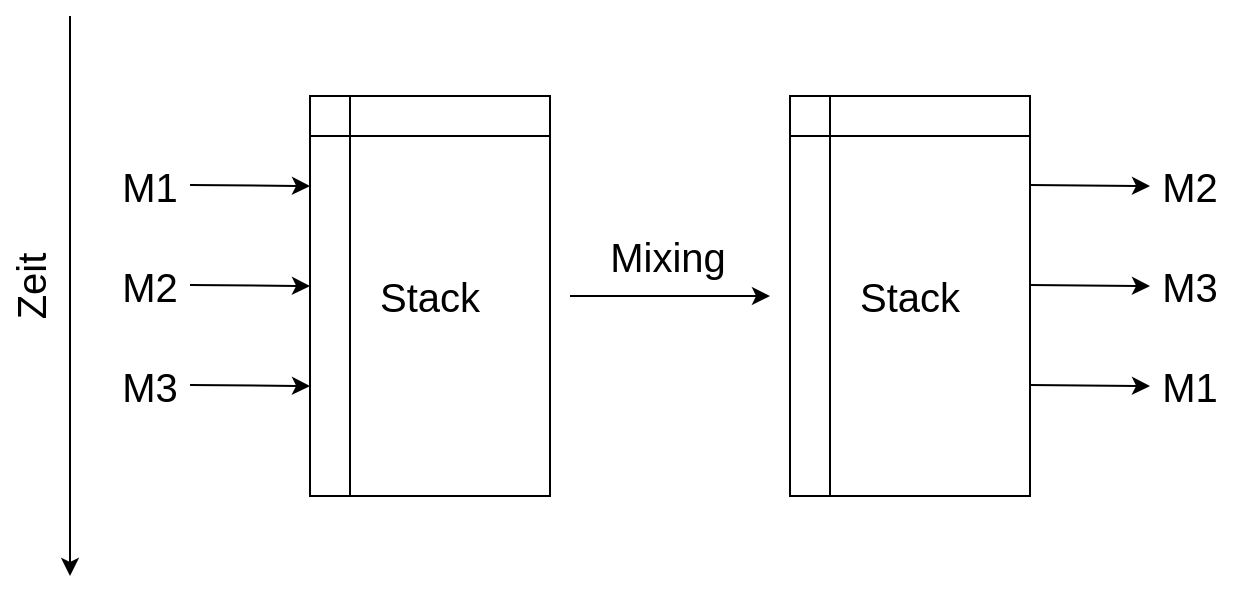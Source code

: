 <mxfile version="22.1.11" type="device">
  <diagram name="Seite-1" id="LUxpZBVy5bs51MLBfME4">
    <mxGraphModel dx="1290" dy="580" grid="1" gridSize="10" guides="1" tooltips="1" connect="1" arrows="1" fold="1" page="1" pageScale="1" pageWidth="827" pageHeight="1169" math="0" shadow="0">
      <root>
        <mxCell id="0" />
        <mxCell id="1" parent="0" />
        <mxCell id="cHS9hDDplTgI2BUgu7KI-3" value="" style="endArrow=classic;html=1;rounded=0;" parent="1" edge="1">
          <mxGeometry width="50" height="50" relative="1" as="geometry">
            <mxPoint x="80" y="120" as="sourcePoint" />
            <mxPoint x="80" y="400" as="targetPoint" />
          </mxGeometry>
        </mxCell>
        <mxCell id="cHS9hDDplTgI2BUgu7KI-4" value="&lt;font style=&quot;font-size: 20px;&quot;&gt;Zeit&lt;/font&gt;" style="text;html=1;strokeColor=none;fillColor=none;align=center;verticalAlign=middle;whiteSpace=wrap;rounded=0;rotation=-90;" parent="1" vertex="1">
          <mxGeometry x="30" y="240" width="60" height="30" as="geometry" />
        </mxCell>
        <mxCell id="cHS9hDDplTgI2BUgu7KI-6" value="" style="endArrow=classic;html=1;rounded=0;" parent="1" edge="1">
          <mxGeometry width="50" height="50" relative="1" as="geometry">
            <mxPoint x="330" y="260" as="sourcePoint" />
            <mxPoint x="430" y="260" as="targetPoint" />
          </mxGeometry>
        </mxCell>
        <mxCell id="cHS9hDDplTgI2BUgu7KI-7" value="&lt;div align=&quot;center&quot;&gt;&lt;font style=&quot;font-size: 20px;&quot;&gt;Mixing&lt;/font&gt;&lt;/div&gt;" style="text;strokeColor=none;fillColor=none;align=center;verticalAlign=middle;spacingLeft=4;spacingRight=4;overflow=hidden;points=[[0,0.5],[1,0.5]];portConstraint=eastwest;rotatable=0;whiteSpace=wrap;html=1;" parent="1" vertex="1">
          <mxGeometry x="334" y="220" width="90" height="40" as="geometry" />
        </mxCell>
        <mxCell id="cHS9hDDplTgI2BUgu7KI-8" value="&lt;div&gt;&lt;font style=&quot;font-size: 20px;&quot;&gt;Stack&lt;/font&gt;&lt;/div&gt;" style="shape=internalStorage;whiteSpace=wrap;html=1;backgroundOutline=1;" parent="1" vertex="1">
          <mxGeometry x="200" y="160" width="120" height="200" as="geometry" />
        </mxCell>
        <mxCell id="cHS9hDDplTgI2BUgu7KI-14" value="&lt;font style=&quot;font-size: 20px;&quot;&gt;M1&lt;/font&gt;" style="text;html=1;strokeColor=none;fillColor=none;align=center;verticalAlign=middle;whiteSpace=wrap;rounded=0;" parent="1" vertex="1">
          <mxGeometry x="90" y="190" width="60" height="30" as="geometry" />
        </mxCell>
        <mxCell id="cHS9hDDplTgI2BUgu7KI-20" value="" style="endArrow=classic;html=1;rounded=0;" parent="1" edge="1">
          <mxGeometry width="50" height="50" relative="1" as="geometry">
            <mxPoint x="140" y="204.5" as="sourcePoint" />
            <mxPoint x="200" y="205" as="targetPoint" />
          </mxGeometry>
        </mxCell>
        <mxCell id="cHS9hDDplTgI2BUgu7KI-21" value="&lt;font style=&quot;font-size: 20px;&quot;&gt;M2&lt;/font&gt;" style="text;html=1;strokeColor=none;fillColor=none;align=center;verticalAlign=middle;whiteSpace=wrap;rounded=0;" parent="1" vertex="1">
          <mxGeometry x="90" y="240" width="60" height="30" as="geometry" />
        </mxCell>
        <mxCell id="cHS9hDDplTgI2BUgu7KI-22" value="&lt;font style=&quot;font-size: 20px;&quot;&gt;M3&lt;/font&gt;" style="text;html=1;strokeColor=none;fillColor=none;align=center;verticalAlign=middle;whiteSpace=wrap;rounded=0;" parent="1" vertex="1">
          <mxGeometry x="90" y="290" width="60" height="30" as="geometry" />
        </mxCell>
        <mxCell id="cHS9hDDplTgI2BUgu7KI-26" value="" style="endArrow=classic;html=1;rounded=0;" parent="1" edge="1">
          <mxGeometry width="50" height="50" relative="1" as="geometry">
            <mxPoint x="140" y="254.5" as="sourcePoint" />
            <mxPoint x="200" y="255" as="targetPoint" />
          </mxGeometry>
        </mxCell>
        <mxCell id="cHS9hDDplTgI2BUgu7KI-27" value="" style="endArrow=classic;html=1;rounded=0;" parent="1" edge="1">
          <mxGeometry width="50" height="50" relative="1" as="geometry">
            <mxPoint x="140" y="304.5" as="sourcePoint" />
            <mxPoint x="200" y="305" as="targetPoint" />
          </mxGeometry>
        </mxCell>
        <mxCell id="cHS9hDDplTgI2BUgu7KI-28" value="&lt;div&gt;&lt;font style=&quot;font-size: 20px;&quot;&gt;Stack&lt;/font&gt;&lt;/div&gt;" style="shape=internalStorage;whiteSpace=wrap;html=1;backgroundOutline=1;" parent="1" vertex="1">
          <mxGeometry x="440" y="160" width="120" height="200" as="geometry" />
        </mxCell>
        <mxCell id="cHS9hDDplTgI2BUgu7KI-29" value="" style="endArrow=classic;html=1;rounded=0;" parent="1" edge="1">
          <mxGeometry width="50" height="50" relative="1" as="geometry">
            <mxPoint x="560" y="204.5" as="sourcePoint" />
            <mxPoint x="620" y="205" as="targetPoint" />
          </mxGeometry>
        </mxCell>
        <mxCell id="cHS9hDDplTgI2BUgu7KI-30" value="" style="endArrow=classic;html=1;rounded=0;" parent="1" edge="1">
          <mxGeometry width="50" height="50" relative="1" as="geometry">
            <mxPoint x="560" y="254.5" as="sourcePoint" />
            <mxPoint x="620" y="255" as="targetPoint" />
          </mxGeometry>
        </mxCell>
        <mxCell id="cHS9hDDplTgI2BUgu7KI-31" value="" style="endArrow=classic;html=1;rounded=0;" parent="1" edge="1">
          <mxGeometry width="50" height="50" relative="1" as="geometry">
            <mxPoint x="560" y="304.5" as="sourcePoint" />
            <mxPoint x="620" y="305" as="targetPoint" />
          </mxGeometry>
        </mxCell>
        <mxCell id="cHS9hDDplTgI2BUgu7KI-32" value="&lt;font style=&quot;font-size: 20px;&quot;&gt;M2&lt;/font&gt;" style="text;html=1;strokeColor=none;fillColor=none;align=center;verticalAlign=middle;whiteSpace=wrap;rounded=0;" parent="1" vertex="1">
          <mxGeometry x="610" y="190" width="60" height="30" as="geometry" />
        </mxCell>
        <mxCell id="cHS9hDDplTgI2BUgu7KI-33" value="&lt;font style=&quot;font-size: 20px;&quot;&gt;M3&lt;/font&gt;" style="text;html=1;strokeColor=none;fillColor=none;align=center;verticalAlign=middle;whiteSpace=wrap;rounded=0;" parent="1" vertex="1">
          <mxGeometry x="610" y="240" width="60" height="30" as="geometry" />
        </mxCell>
        <mxCell id="cHS9hDDplTgI2BUgu7KI-34" value="&lt;font style=&quot;font-size: 20px;&quot;&gt;M1&lt;/font&gt;" style="text;html=1;strokeColor=none;fillColor=none;align=center;verticalAlign=middle;whiteSpace=wrap;rounded=0;" parent="1" vertex="1">
          <mxGeometry x="610" y="290" width="60" height="30" as="geometry" />
        </mxCell>
      </root>
    </mxGraphModel>
  </diagram>
</mxfile>
